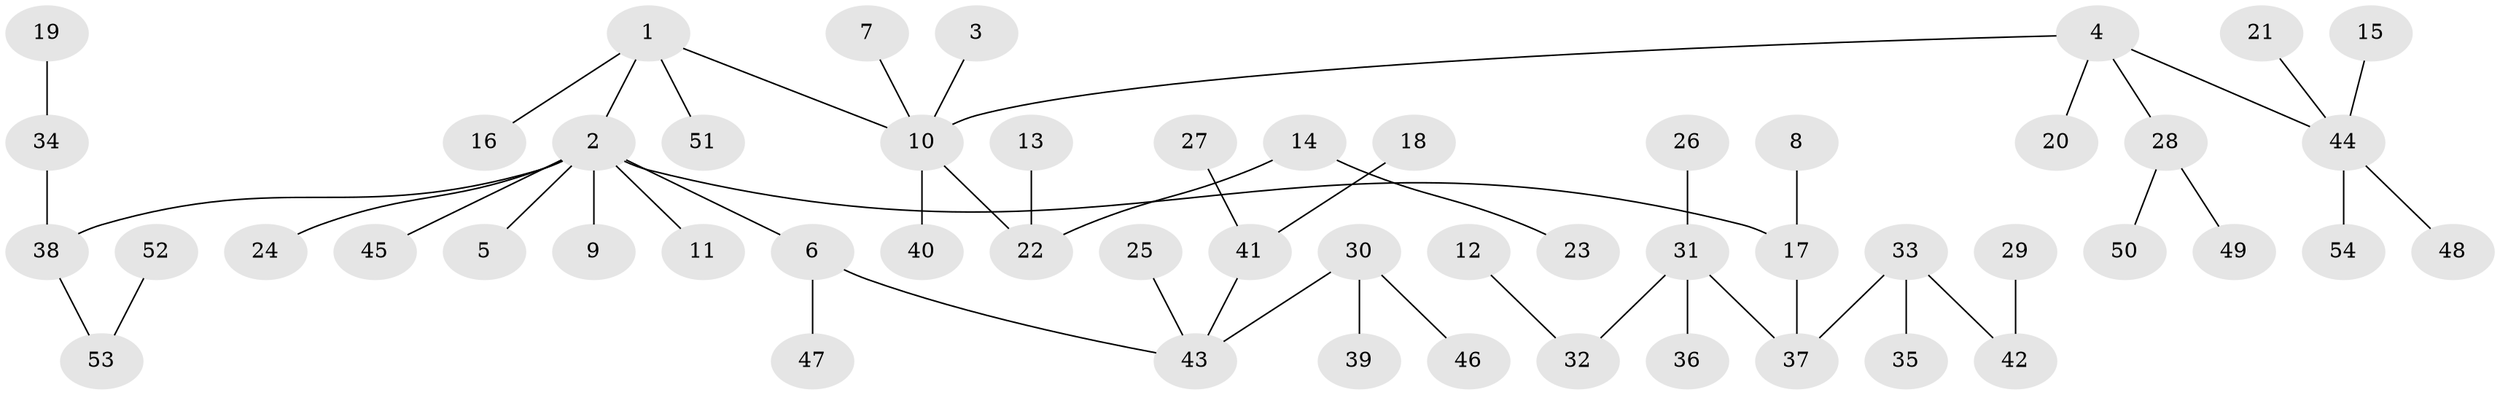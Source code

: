 // original degree distribution, {7: 0.027777777777777776, 4: 0.07407407407407407, 5: 0.027777777777777776, 1: 0.5, 2: 0.25925925925925924, 3: 0.1111111111111111}
// Generated by graph-tools (version 1.1) at 2025/50/03/09/25 03:50:24]
// undirected, 54 vertices, 53 edges
graph export_dot {
graph [start="1"]
  node [color=gray90,style=filled];
  1;
  2;
  3;
  4;
  5;
  6;
  7;
  8;
  9;
  10;
  11;
  12;
  13;
  14;
  15;
  16;
  17;
  18;
  19;
  20;
  21;
  22;
  23;
  24;
  25;
  26;
  27;
  28;
  29;
  30;
  31;
  32;
  33;
  34;
  35;
  36;
  37;
  38;
  39;
  40;
  41;
  42;
  43;
  44;
  45;
  46;
  47;
  48;
  49;
  50;
  51;
  52;
  53;
  54;
  1 -- 2 [weight=1.0];
  1 -- 10 [weight=1.0];
  1 -- 16 [weight=1.0];
  1 -- 51 [weight=1.0];
  2 -- 5 [weight=1.0];
  2 -- 6 [weight=1.0];
  2 -- 9 [weight=1.0];
  2 -- 11 [weight=1.0];
  2 -- 17 [weight=1.0];
  2 -- 24 [weight=1.0];
  2 -- 38 [weight=1.0];
  2 -- 45 [weight=1.0];
  3 -- 10 [weight=1.0];
  4 -- 10 [weight=1.0];
  4 -- 20 [weight=1.0];
  4 -- 28 [weight=1.0];
  4 -- 44 [weight=1.0];
  6 -- 43 [weight=1.0];
  6 -- 47 [weight=1.0];
  7 -- 10 [weight=1.0];
  8 -- 17 [weight=1.0];
  10 -- 22 [weight=1.0];
  10 -- 40 [weight=1.0];
  12 -- 32 [weight=1.0];
  13 -- 22 [weight=1.0];
  14 -- 22 [weight=1.0];
  14 -- 23 [weight=1.0];
  15 -- 44 [weight=1.0];
  17 -- 37 [weight=1.0];
  18 -- 41 [weight=1.0];
  19 -- 34 [weight=1.0];
  21 -- 44 [weight=1.0];
  25 -- 43 [weight=1.0];
  26 -- 31 [weight=1.0];
  27 -- 41 [weight=1.0];
  28 -- 49 [weight=1.0];
  28 -- 50 [weight=1.0];
  29 -- 42 [weight=1.0];
  30 -- 39 [weight=1.0];
  30 -- 43 [weight=1.0];
  30 -- 46 [weight=1.0];
  31 -- 32 [weight=1.0];
  31 -- 36 [weight=1.0];
  31 -- 37 [weight=1.0];
  33 -- 35 [weight=1.0];
  33 -- 37 [weight=1.0];
  33 -- 42 [weight=1.0];
  34 -- 38 [weight=1.0];
  38 -- 53 [weight=1.0];
  41 -- 43 [weight=1.0];
  44 -- 48 [weight=1.0];
  44 -- 54 [weight=1.0];
  52 -- 53 [weight=1.0];
}
